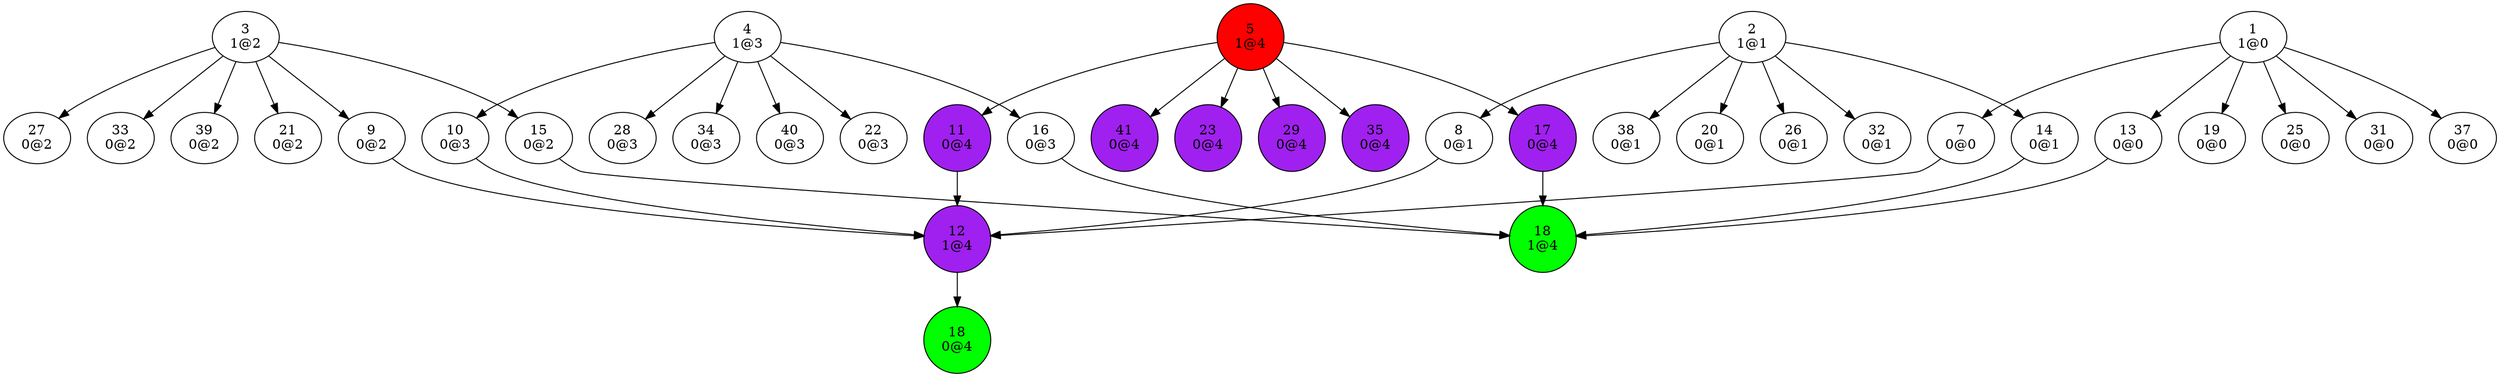 digraph {
"1
1@0"->"7
0@0";
"1
1@0"->"13
0@0";
"1
1@0"->"19
0@0";
"1
1@0"->"25
0@0";
"1
1@0"->"31
0@0";
"1
1@0"->"37
0@0";
"2
1@1"->"8
0@1";
"2
1@1"->"14
0@1";
"2
1@1"->"20
0@1";
"2
1@1"->"26
0@1";
"2
1@1"->"32
0@1";
"2
1@1"->"38
0@1";
"3
1@2"->"9
0@2";
"3
1@2"->"15
0@2";
"3
1@2"->"21
0@2";
"3
1@2"->"27
0@2";
"3
1@2"->"33
0@2";
"3
1@2"->"39
0@2";
"4
1@3"->"10
0@3";
"4
1@3"->"16
0@3";
"4
1@3"->"22
0@3";
"4
1@3"->"28
0@3";
"4
1@3"->"34
0@3";
"4
1@3"->"40
0@3";
"5
1@4"->"11
0@4";
"5
1@4"->"17
0@4";
"5
1@4"->"23
0@4";
"5
1@4"->"29
0@4";
"5
1@4"->"35
0@4";
"5
1@4"->"41
0@4";
"7
0@0"->"12
1@4";
"8
0@1"->"12
1@4";
"9
0@2"->"12
1@4";
"10
0@3"->"12
1@4";
"11
0@4"->"12
1@4";
"12
1@4"->"18
0@4";
"13
0@0"->"18
1@4";
"14
0@1"->"18
1@4";
"15
0@2"->"18
1@4";
"16
0@3"->"18
1@4";
"17
0@4"->"18
1@4";
"18
0@4";
"18
1@4";
"19
0@0";
"20
0@1";
"21
0@2";
"22
0@3";
"23
0@4";
"25
0@0";
"26
0@1";
"27
0@2";
"28
0@3";
"29
0@4";
"31
0@0";
"32
0@1";
"33
0@2";
"34
0@3";
"35
0@4";
"37
0@0";
"38
0@1";
"39
0@2";
"40
0@3";
"41
0@4";
"5
1@4"[shape=circle, style=filled, fillcolor=red];
"11
0@4"[shape=circle, style=filled, fillcolor=purple];
"12
1@4"[shape=circle, style=filled, fillcolor=purple];
"17
0@4"[shape=circle, style=filled, fillcolor=purple];
"18
0@4"[shape=circle, style=filled, fillcolor=green];
"18
1@4"[shape=circle, style=filled, fillcolor=green];
"23
0@4"[shape=circle, style=filled, fillcolor=purple];
"29
0@4"[shape=circle, style=filled, fillcolor=purple];
"35
0@4"[shape=circle, style=filled, fillcolor=purple];
"41
0@4"[shape=circle, style=filled, fillcolor=purple];
}